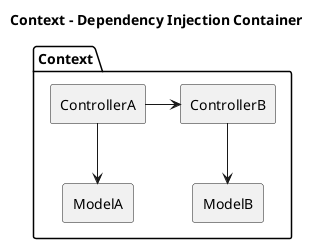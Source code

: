 @startuml

skinparam monochrome true

title Context - Dependency Injection Container

package Context {
 rectangle ControllerB
 rectangle ModelB
 rectangle ControllerA
 rectangle ModelA
}

ControllerB -down-> ModelB
ControllerA -down-> ModelA
ControllerA -right-> ControllerB

@enduml